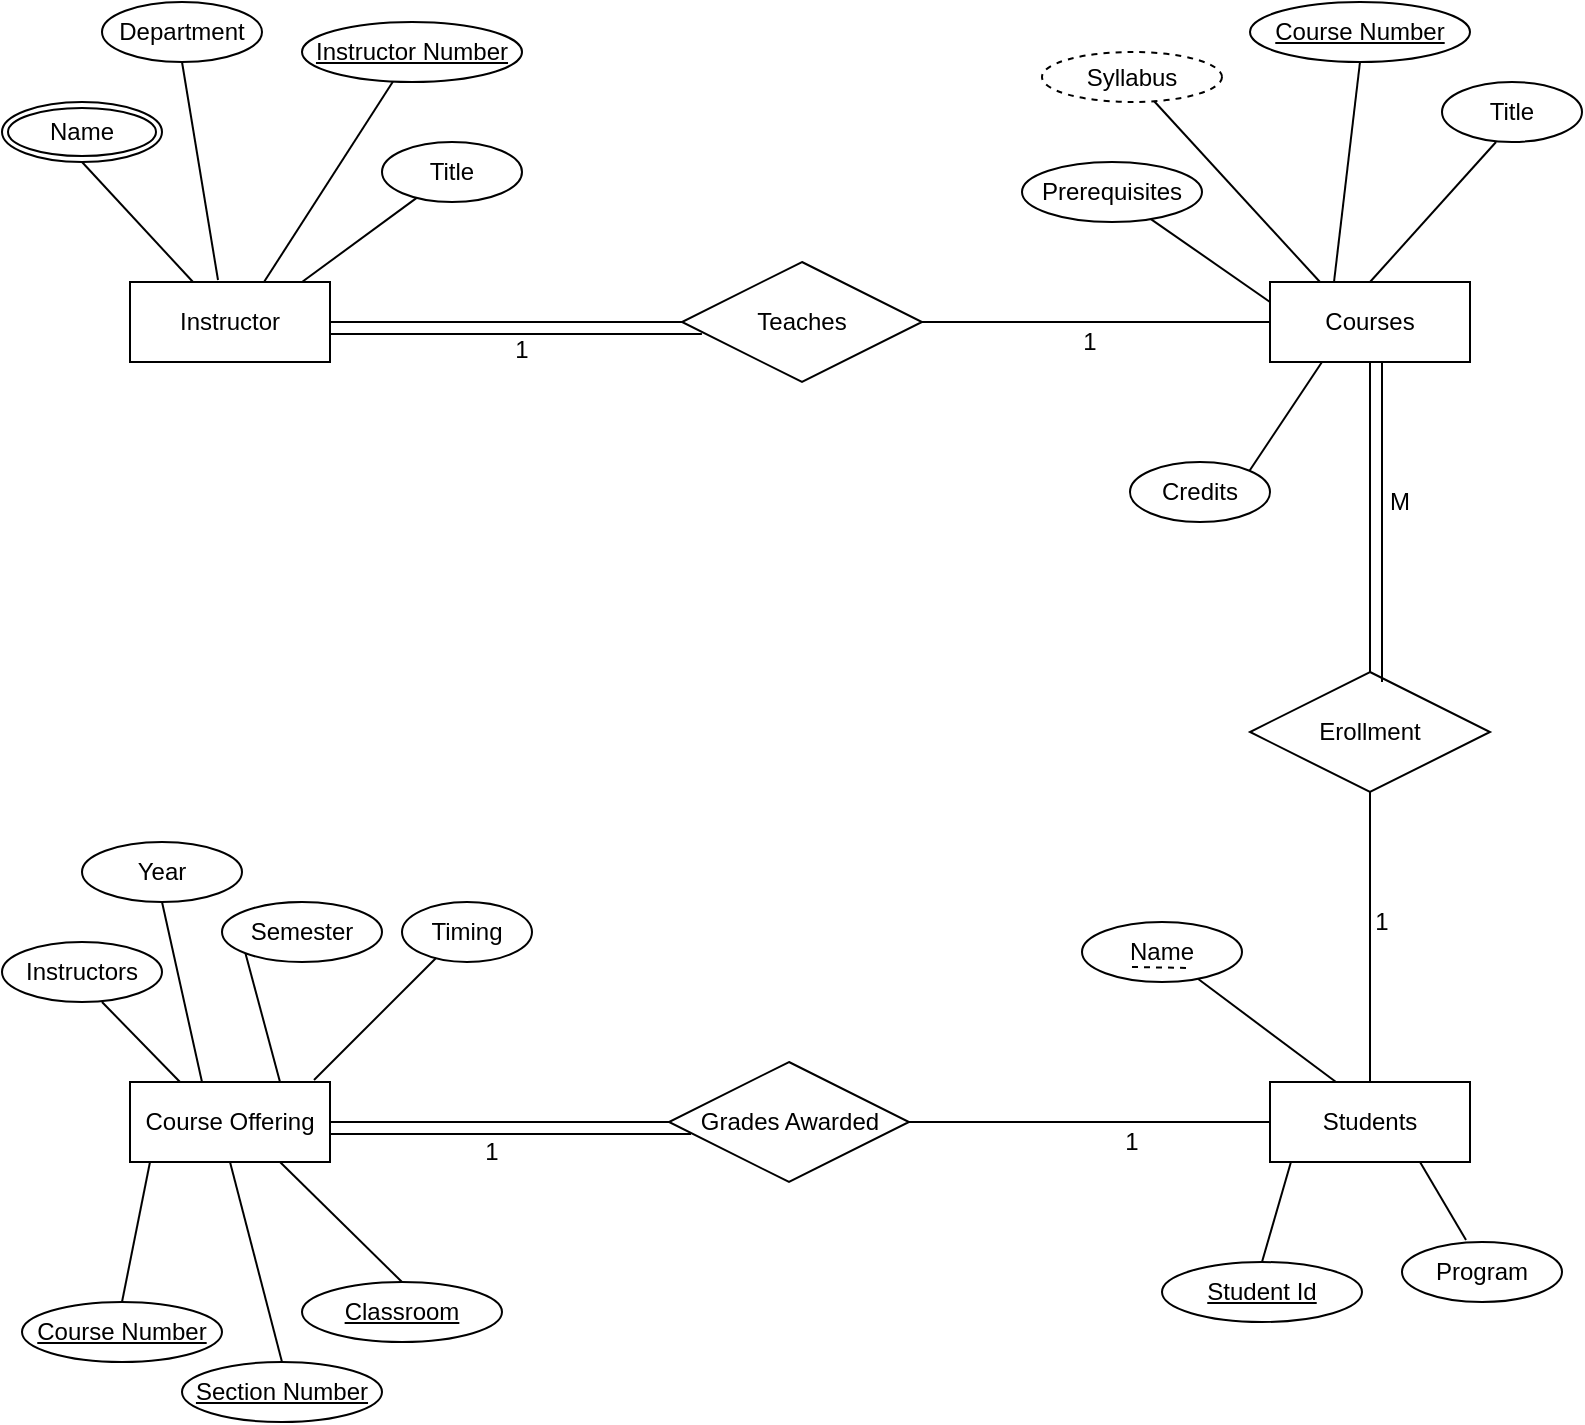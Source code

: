 <mxfile type="github" version="14.2.9">
  <diagram id="4A-kd1NXaWiSc_JnIxec" name="Page-1">
    <mxGraphModel grid="1" shadow="0" math="0" pageHeight="1169" pageWidth="827" pageScale="1" page="1" fold="1" arrows="1" connect="1" tooltips="1" guides="1" gridSize="10" dy="480" dx="868" background="#ffffff">
      <root>
        <mxCell id="0" />
        <mxCell id="1" parent="0" />
        <mxCell id="vOoToVETaaVY2huyyPpC-1" value="Course Offering" parent="1" style="whiteSpace=wrap;html=1;align=center;" vertex="1">
          <mxGeometry as="geometry" y="830" x="94" height="40" width="100" />
        </mxCell>
        <mxCell id="vOoToVETaaVY2huyyPpC-2" value="Instructor" parent="1" style="whiteSpace=wrap;html=1;align=center;" vertex="1">
          <mxGeometry as="geometry" y="430" x="94" height="40" width="100" />
        </mxCell>
        <mxCell id="vOoToVETaaVY2huyyPpC-3" value="Students" parent="1" style="whiteSpace=wrap;html=1;align=center;" vertex="1">
          <mxGeometry as="geometry" y="830" x="664" height="40" width="100" />
        </mxCell>
        <mxCell id="vOoToVETaaVY2huyyPpC-4" value="Courses" parent="1" style="whiteSpace=wrap;html=1;align=center;" vertex="1">
          <mxGeometry as="geometry" y="430" x="664" height="40" width="100" />
        </mxCell>
        <mxCell id="vOoToVETaaVY2huyyPpC-5" value="Teaches" parent="1" style="shape=rhombus;perimeter=rhombusPerimeter;whiteSpace=wrap;html=1;align=center;" vertex="1">
          <mxGeometry as="geometry" y="420" x="370" height="60" width="120" />
        </mxCell>
        <mxCell id="vOoToVETaaVY2huyyPpC-6" value="Grades Awarded" parent="1" style="shape=rhombus;perimeter=rhombusPerimeter;whiteSpace=wrap;html=1;align=center;" vertex="1">
          <mxGeometry as="geometry" y="820" x="363.5" height="60" width="120" />
        </mxCell>
        <mxCell id="vOoToVETaaVY2huyyPpC-7" value="Erollment" parent="1" style="shape=rhombus;perimeter=rhombusPerimeter;whiteSpace=wrap;html=1;align=center;" vertex="1">
          <mxGeometry as="geometry" y="625" x="654" height="60" width="120" />
        </mxCell>
        <mxCell id="vOoToVETaaVY2huyyPpC-9" value="" parent="1" edge="1" target="vOoToVETaaVY2huyyPpC-5" style="endArrow=none;html=1;exitX=1;exitY=0.5;exitDx=0;exitDy=0;entryX=0;entryY=0.5;entryDx=0;entryDy=0;" source="vOoToVETaaVY2huyyPpC-2">
          <mxGeometry as="geometry" relative="1" height="50" width="50">
            <mxPoint as="sourcePoint" y="690" x="410" />
            <mxPoint as="targetPoint" y="640" x="460" />
          </mxGeometry>
        </mxCell>
        <mxCell id="vOoToVETaaVY2huyyPpC-10" value="" parent="1" edge="1" target="vOoToVETaaVY2huyyPpC-4" style="endArrow=none;html=1;exitX=1;exitY=0.5;exitDx=0;exitDy=0;entryX=0;entryY=0.5;entryDx=0;entryDy=0;" source="vOoToVETaaVY2huyyPpC-5">
          <mxGeometry as="geometry" relative="1" height="50" width="50">
            <mxPoint as="sourcePoint" y="449.5" x="490" />
            <mxPoint as="targetPoint" y="450" x="660" />
          </mxGeometry>
        </mxCell>
        <mxCell id="vOoToVETaaVY2huyyPpC-11" value="" parent="1" edge="1" target="vOoToVETaaVY2huyyPpC-4" style="endArrow=none;html=1;exitX=0.5;exitY=0;exitDx=0;exitDy=0;entryX=0.5;entryY=1;entryDx=0;entryDy=0;" source="vOoToVETaaVY2huyyPpC-7">
          <mxGeometry as="geometry" relative="1" height="50" width="50">
            <mxPoint as="sourcePoint" y="560" x="500" />
            <mxPoint as="targetPoint" y="560" x="674" />
          </mxGeometry>
        </mxCell>
        <mxCell id="vOoToVETaaVY2huyyPpC-12" value="" parent="1" edge="1" target="vOoToVETaaVY2huyyPpC-7" style="endArrow=none;html=1;exitX=0.5;exitY=0;exitDx=0;exitDy=0;entryX=0.5;entryY=1;entryDx=0;entryDy=0;" source="vOoToVETaaVY2huyyPpC-3">
          <mxGeometry as="geometry" relative="1" height="50" width="50">
            <mxPoint as="sourcePoint" y="837" x="664" />
            <mxPoint as="targetPoint" y="655" x="771" />
          </mxGeometry>
        </mxCell>
        <mxCell id="vOoToVETaaVY2huyyPpC-13" value="" parent="1" edge="1" target="vOoToVETaaVY2huyyPpC-6" style="endArrow=none;html=1;exitX=0;exitY=0.5;exitDx=0;exitDy=0;entryX=1;entryY=0.5;entryDx=0;entryDy=0;" source="vOoToVETaaVY2huyyPpC-3">
          <mxGeometry as="geometry" relative="1" height="50" width="50">
            <mxPoint as="sourcePoint" y="895" x="570" />
            <mxPoint as="targetPoint" y="750" x="570" />
          </mxGeometry>
        </mxCell>
        <mxCell id="vOoToVETaaVY2huyyPpC-15" value="" parent="1" edge="1" target="vOoToVETaaVY2huyyPpC-1" style="endArrow=none;html=1;entryX=1;entryY=0.5;entryDx=0;entryDy=0;exitX=0;exitY=0.5;exitDx=0;exitDy=0;" source="vOoToVETaaVY2huyyPpC-6">
          <mxGeometry as="geometry" relative="1" height="50" width="50">
            <mxPoint as="sourcePoint" y="850" x="360" />
            <mxPoint as="targetPoint" y="849.5" x="194" />
          </mxGeometry>
        </mxCell>
        <mxCell id="vOoToVETaaVY2huyyPpC-16" value="Title" parent="1" style="ellipse;whiteSpace=wrap;html=1;align=center;" vertex="1">
          <mxGeometry as="geometry" y="360" x="220" height="30" width="70" />
        </mxCell>
        <mxCell id="vOoToVETaaVY2huyyPpC-17" value="Instructor Number" parent="1" style="ellipse;whiteSpace=wrap;html=1;align=center;fontStyle=4;" vertex="1">
          <mxGeometry as="geometry" y="300" x="180" height="30" width="110" />
        </mxCell>
        <mxCell id="vOoToVETaaVY2huyyPpC-18" value="Department" parent="1" style="ellipse;whiteSpace=wrap;html=1;align=center;" vertex="1">
          <mxGeometry as="geometry" y="290" x="80" height="30" width="80" />
        </mxCell>
        <mxCell id="vOoToVETaaVY2huyyPpC-20" value="Name" parent="1" style="ellipse;shape=doubleEllipse;margin=3;whiteSpace=wrap;html=1;align=center;" vertex="1">
          <mxGeometry as="geometry" y="340" x="30" height="30" width="80" />
        </mxCell>
        <mxCell id="vOoToVETaaVY2huyyPpC-21" value="" parent="1" edge="1" target="vOoToVETaaVY2huyyPpC-2" style="endArrow=none;html=1;rounded=0;exitX=0.5;exitY=1;exitDx=0;exitDy=0;" source="vOoToVETaaVY2huyyPpC-20">
          <mxGeometry as="geometry" relative="1">
            <mxPoint as="sourcePoint" y="470" x="210" />
            <mxPoint as="targetPoint" y="427" x="110" />
          </mxGeometry>
        </mxCell>
        <mxCell id="vOoToVETaaVY2huyyPpC-22" value="" parent="1" edge="1" style="endArrow=none;html=1;rounded=0;exitX=0.5;exitY=1;exitDx=0;exitDy=0;" source="vOoToVETaaVY2huyyPpC-18">
          <mxGeometry as="geometry" relative="1">
            <mxPoint as="sourcePoint" y="380" x="80" />
            <mxPoint as="targetPoint" y="429" x="138" />
          </mxGeometry>
        </mxCell>
        <mxCell id="vOoToVETaaVY2huyyPpC-23" value="" parent="1" edge="1" target="vOoToVETaaVY2huyyPpC-2" style="endArrow=none;html=1;rounded=0;entryX=0.67;entryY=0;entryDx=0;entryDy=0;entryPerimeter=0;" source="vOoToVETaaVY2huyyPpC-17">
          <mxGeometry as="geometry" relative="1">
            <mxPoint as="sourcePoint" y="332" x="220" />
            <mxPoint as="targetPoint" y="439" x="148" />
          </mxGeometry>
        </mxCell>
        <mxCell id="vOoToVETaaVY2huyyPpC-24" value="" parent="1" edge="1" style="endArrow=none;html=1;rounded=0;" source="vOoToVETaaVY2huyyPpC-16">
          <mxGeometry as="geometry" relative="1">
            <mxPoint as="sourcePoint" y="342.01" x="218.05" />
            <mxPoint as="targetPoint" y="430" x="180" />
          </mxGeometry>
        </mxCell>
        <mxCell id="vOoToVETaaVY2huyyPpC-25" value="Prerequisites" parent="1" style="ellipse;whiteSpace=wrap;html=1;align=center;" vertex="1">
          <mxGeometry as="geometry" y="370" x="540" height="30" width="90" />
        </mxCell>
        <mxCell id="vOoToVETaaVY2huyyPpC-26" value="Course Number" parent="1" style="ellipse;whiteSpace=wrap;html=1;align=center;fontStyle=4;" vertex="1">
          <mxGeometry as="geometry" y="290" x="654" height="30" width="110" />
        </mxCell>
        <mxCell id="vOoToVETaaVY2huyyPpC-28" value="Syllabus" parent="1" style="ellipse;whiteSpace=wrap;html=1;align=center;dashed=1;" vertex="1">
          <mxGeometry as="geometry" y="315" x="550" height="25" width="90" />
        </mxCell>
        <mxCell id="vOoToVETaaVY2huyyPpC-29" value="Credits" parent="1" style="ellipse;whiteSpace=wrap;html=1;align=center;" vertex="1">
          <mxGeometry as="geometry" y="520" x="594" height="30" width="70" />
        </mxCell>
        <mxCell id="vOoToVETaaVY2huyyPpC-30" value="Title" parent="1" style="ellipse;whiteSpace=wrap;html=1;align=center;" vertex="1">
          <mxGeometry as="geometry" y="330" x="750" height="30" width="70" />
        </mxCell>
        <mxCell id="vOoToVETaaVY2huyyPpC-31" value="" parent="1" edge="1" target="vOoToVETaaVY2huyyPpC-4" style="endArrow=none;html=1;rounded=0;exitX=0.5;exitY=1;exitDx=0;exitDy=0;entryX=0.32;entryY=0;entryDx=0;entryDy=0;entryPerimeter=0;" source="vOoToVETaaVY2huyyPpC-26">
          <mxGeometry as="geometry" relative="1">
            <mxPoint as="sourcePoint" y="320" x="700" />
            <mxPoint as="targetPoint" y="427" x="714" />
          </mxGeometry>
        </mxCell>
        <mxCell id="vOoToVETaaVY2huyyPpC-32" value="" parent="1" edge="1" target="vOoToVETaaVY2huyyPpC-4" style="endArrow=none;html=1;rounded=0;exitX=0.386;exitY=1;exitDx=0;exitDy=0;entryX=0.5;entryY=0;entryDx=0;entryDy=0;exitPerimeter=0;" source="vOoToVETaaVY2huyyPpC-30">
          <mxGeometry as="geometry" relative="1">
            <mxPoint as="sourcePoint" y="330" x="719" />
            <mxPoint as="targetPoint" y="440" x="706" />
          </mxGeometry>
        </mxCell>
        <mxCell id="vOoToVETaaVY2huyyPpC-33" value="" parent="1" edge="1" target="vOoToVETaaVY2huyyPpC-29" style="endArrow=none;html=1;rounded=0;entryX=1;entryY=0;entryDx=0;entryDy=0;exitX=0.26;exitY=1;exitDx=0;exitDy=0;exitPerimeter=0;" source="vOoToVETaaVY2huyyPpC-4">
          <mxGeometry as="geometry" relative="1">
            <mxPoint as="sourcePoint" y="470" x="700" />
            <mxPoint as="targetPoint" y="518" x="640" />
          </mxGeometry>
        </mxCell>
        <mxCell id="vOoToVETaaVY2huyyPpC-34" value="" parent="1" edge="1" target="vOoToVETaaVY2huyyPpC-4" style="endArrow=none;html=1;rounded=0;entryX=0.25;entryY=0;entryDx=0;entryDy=0;" source="vOoToVETaaVY2huyyPpC-28">
          <mxGeometry as="geometry" relative="1">
            <mxPoint as="sourcePoint" y="330" x="719" />
            <mxPoint as="targetPoint" y="428" x="680" />
          </mxGeometry>
        </mxCell>
        <mxCell id="vOoToVETaaVY2huyyPpC-35" value="" parent="1" edge="1" target="vOoToVETaaVY2huyyPpC-4" style="endArrow=none;html=1;rounded=0;entryX=0;entryY=0.25;entryDx=0;entryDy=0;" source="vOoToVETaaVY2huyyPpC-25">
          <mxGeometry as="geometry" relative="1">
            <mxPoint as="sourcePoint" y="349.665" x="615.341" />
            <mxPoint as="targetPoint" y="438" x="690" />
          </mxGeometry>
        </mxCell>
        <mxCell id="vOoToVETaaVY2huyyPpC-37" value="Course Number" parent="1" style="ellipse;whiteSpace=wrap;html=1;align=center;fontStyle=4;" vertex="1">
          <mxGeometry as="geometry" y="940" x="40" height="30" width="100" />
        </mxCell>
        <mxCell id="vOoToVETaaVY2huyyPpC-38" value="Year" parent="1" style="ellipse;whiteSpace=wrap;html=1;align=center;" vertex="1">
          <mxGeometry as="geometry" y="710" x="70" height="30" width="80" />
        </mxCell>
        <mxCell id="vOoToVETaaVY2huyyPpC-39" value="Section Number" parent="1" style="ellipse;whiteSpace=wrap;html=1;align=center;fontStyle=4;" vertex="1">
          <mxGeometry as="geometry" y="970" x="120" height="30" width="100" />
        </mxCell>
        <mxCell id="vOoToVETaaVY2huyyPpC-41" value="Instructors" parent="1" style="ellipse;whiteSpace=wrap;html=1;align=center;" vertex="1">
          <mxGeometry as="geometry" y="760" x="30" height="30" width="80" />
        </mxCell>
        <mxCell id="vOoToVETaaVY2huyyPpC-43" value="Semester" parent="1" style="ellipse;whiteSpace=wrap;html=1;align=center;" vertex="1">
          <mxGeometry as="geometry" y="740" x="140" height="30" width="80" />
        </mxCell>
        <mxCell id="vOoToVETaaVY2huyyPpC-44" value="" parent="1" edge="1" target="vOoToVETaaVY2huyyPpC-39" style="endArrow=none;html=1;entryX=0.5;entryY=0;entryDx=0;entryDy=0;exitX=0.5;exitY=1;exitDx=0;exitDy=0;" source="vOoToVETaaVY2huyyPpC-1">
          <mxGeometry as="geometry" relative="1" height="50" width="50">
            <mxPoint as="sourcePoint" y="860" x="373.5" />
            <mxPoint as="targetPoint" y="860" x="204" />
          </mxGeometry>
        </mxCell>
        <mxCell id="vOoToVETaaVY2huyyPpC-45" value="" parent="1" edge="1" target="vOoToVETaaVY2huyyPpC-37" style="endArrow=none;html=1;exitX=0.5;exitY=1;exitDx=0;exitDy=0;entryX=0.5;entryY=0;entryDx=0;entryDy=0;">
          <mxGeometry as="geometry" relative="1" height="50" width="50">
            <mxPoint as="sourcePoint" y="870" x="104" />
            <mxPoint as="targetPoint" y="940" x="102" />
          </mxGeometry>
        </mxCell>
        <mxCell id="vOoToVETaaVY2huyyPpC-46" value="" parent="1" edge="1" target="vOoToVETaaVY2huyyPpC-1" style="endArrow=none;html=1;entryX=0.25;entryY=0;entryDx=0;entryDy=0;exitX=0.5;exitY=1;exitDx=0;exitDy=0;">
          <mxGeometry as="geometry" relative="1" height="50" width="50">
            <mxPoint as="sourcePoint" y="790" x="80" />
            <mxPoint as="targetPoint" y="890" x="136" />
          </mxGeometry>
        </mxCell>
        <mxCell id="vOoToVETaaVY2huyyPpC-47" value="" parent="1" edge="1" style="endArrow=none;html=1;exitX=0.5;exitY=1;exitDx=0;exitDy=0;" source="vOoToVETaaVY2huyyPpC-38">
          <mxGeometry as="geometry" relative="1" height="50" width="50">
            <mxPoint as="sourcePoint" y="740" x="150" />
            <mxPoint as="targetPoint" y="830" x="130" />
          </mxGeometry>
        </mxCell>
        <mxCell id="vOoToVETaaVY2huyyPpC-48" value="" parent="1" edge="1" target="vOoToVETaaVY2huyyPpC-1" style="endArrow=none;html=1;exitX=0;exitY=1;exitDx=0;exitDy=0;entryX=0.75;entryY=0;entryDx=0;entryDy=0;" source="vOoToVETaaVY2huyyPpC-43">
          <mxGeometry as="geometry" relative="1" height="50" width="50">
            <mxPoint as="sourcePoint" y="740" x="203" />
            <mxPoint as="targetPoint" y="828" x="180" />
          </mxGeometry>
        </mxCell>
        <mxCell id="vOoToVETaaVY2huyyPpC-49" value="Student Id" parent="1" style="ellipse;whiteSpace=wrap;html=1;align=center;fontStyle=4;" vertex="1">
          <mxGeometry as="geometry" y="920" x="610" height="30" width="100" />
        </mxCell>
        <mxCell id="vOoToVETaaVY2huyyPpC-50" value="Program" parent="1" style="ellipse;whiteSpace=wrap;html=1;align=center;" vertex="1">
          <mxGeometry as="geometry" y="910" x="730" height="30" width="80" />
        </mxCell>
        <mxCell id="vOoToVETaaVY2huyyPpC-51" value="Name" parent="1" style="ellipse;whiteSpace=wrap;html=1;align=center;" vertex="1">
          <mxGeometry as="geometry" y="750" x="570" height="30" width="80" />
        </mxCell>
        <mxCell id="vOoToVETaaVY2huyyPpC-52" value="" parent="1" edge="1" target="vOoToVETaaVY2huyyPpC-3" style="endArrow=none;html=1;entryX=0.33;entryY=0;entryDx=0;entryDy=0;entryPerimeter=0;" source="vOoToVETaaVY2huyyPpC-51">
          <mxGeometry as="geometry" relative="1" height="50" width="50">
            <mxPoint as="sourcePoint" y="730" x="632" />
            <mxPoint as="targetPoint" y="830" x="688" />
          </mxGeometry>
        </mxCell>
        <mxCell id="vOoToVETaaVY2huyyPpC-54" value="" parent="1" edge="1" target="vOoToVETaaVY2huyyPpC-49" style="endArrow=none;html=1;entryX=0.5;entryY=0;entryDx=0;entryDy=0;">
          <mxGeometry as="geometry" relative="1" height="50" width="50">
            <mxPoint as="sourcePoint" y="869.996" x="674.474" />
            <mxPoint as="targetPoint" y="921.59" x="743.53" />
          </mxGeometry>
        </mxCell>
        <mxCell id="vOoToVETaaVY2huyyPpC-55" value="" parent="1" edge="1" target="vOoToVETaaVY2huyyPpC-50" style="endArrow=none;html=1;entryX=0.4;entryY=-0.033;entryDx=0;entryDy=0;exitX=0.75;exitY=1;exitDx=0;exitDy=0;entryPerimeter=0;" source="vOoToVETaaVY2huyyPpC-3">
          <mxGeometry as="geometry" relative="1" height="50" width="50">
            <mxPoint as="sourcePoint" y="879.996" x="684.474" />
            <mxPoint as="targetPoint" y="930" x="670" />
          </mxGeometry>
        </mxCell>
        <mxCell id="vOoToVETaaVY2huyyPpC-56" value="" parent="1" edge="1" style="endArrow=none;dashed=1;html=1;">
          <mxGeometry as="geometry" relative="1" height="50" width="50">
            <mxPoint as="sourcePoint" y="772.5" x="595" />
            <mxPoint as="targetPoint" y="773" x="625" />
          </mxGeometry>
        </mxCell>
        <mxCell id="vOoToVETaaVY2huyyPpC-57" value="Timing" parent="1" style="ellipse;whiteSpace=wrap;html=1;align=center;" vertex="1">
          <mxGeometry as="geometry" y="740" x="230" height="30" width="65" />
        </mxCell>
        <mxCell id="vOoToVETaaVY2huyyPpC-60" value="Classroom" parent="1" style="ellipse;whiteSpace=wrap;html=1;align=center;fontStyle=4;" vertex="1">
          <mxGeometry as="geometry" y="930" x="180" height="30" width="100" />
        </mxCell>
        <mxCell id="vOoToVETaaVY2huyyPpC-61" value="" parent="1" edge="1" target="vOoToVETaaVY2huyyPpC-60" style="endArrow=none;html=1;exitX=0.75;exitY=1;exitDx=0;exitDy=0;entryX=0.5;entryY=0;entryDx=0;entryDy=0;" source="vOoToVETaaVY2huyyPpC-1">
          <mxGeometry as="geometry" relative="1" height="50" width="50">
            <mxPoint as="sourcePoint" y="880" x="154" />
            <mxPoint as="targetPoint" y="980" x="175" />
          </mxGeometry>
        </mxCell>
        <mxCell id="vOoToVETaaVY2huyyPpC-62" value="" parent="1" edge="1" target="vOoToVETaaVY2huyyPpC-1" style="endArrow=none;html=1;exitX=0.262;exitY=0.933;exitDx=0;exitDy=0;entryX=0.92;entryY=-0.025;entryDx=0;entryDy=0;exitPerimeter=0;entryPerimeter=0;" source="vOoToVETaaVY2huyyPpC-57">
          <mxGeometry as="geometry" relative="1" height="50" width="50">
            <mxPoint as="sourcePoint" y="775.607" x="161.716" />
            <mxPoint as="targetPoint" y="840" x="179" />
          </mxGeometry>
        </mxCell>
        <mxCell id="vOoToVETaaVY2huyyPpC-63" value="" parent="1" edge="1" target="vOoToVETaaVY2huyyPpC-5" style="endArrow=none;html=1;entryX=0.083;entryY=0.6;entryDx=0;entryDy=0;entryPerimeter=0;">
          <mxGeometry as="geometry" relative="1" height="50" width="50">
            <mxPoint as="sourcePoint" y="456" x="194" />
            <mxPoint as="targetPoint" y="457" x="370" />
          </mxGeometry>
        </mxCell>
        <mxCell id="vOoToVETaaVY2huyyPpC-64" value="" parent="1" edge="1" style="endArrow=none;html=1;entryX=0.59;entryY=1;entryDx=0;entryDy=0;entryPerimeter=0;exitX=0.575;exitY=0.083;exitDx=0;exitDy=0;exitPerimeter=0;">
          <mxGeometry as="geometry" relative="1" height="50" width="50">
            <mxPoint as="sourcePoint" y="629.98" x="720" />
            <mxPoint as="targetPoint" y="470" x="720" />
          </mxGeometry>
        </mxCell>
        <mxCell id="vOoToVETaaVY2huyyPpC-65" value="" parent="1" edge="1" style="endArrow=none;html=1;entryX=1;entryY=0.5;entryDx=0;entryDy=0;">
          <mxGeometry as="geometry" relative="1" height="50" width="50">
            <mxPoint as="sourcePoint" y="856" x="374.5" />
            <mxPoint as="targetPoint" y="856" x="194" />
          </mxGeometry>
        </mxCell>
        <mxCell id="vOoToVETaaVY2huyyPpC-66" value="1" parent="1" style="text;html=1;strokeColor=none;fillColor=none;align=center;verticalAlign=middle;whiteSpace=wrap;rounded=0;" vertex="1">
          <mxGeometry as="geometry" y="454" x="270" height="20" width="40" />
        </mxCell>
        <mxCell id="vOoToVETaaVY2huyyPpC-67" value="1" parent="1" style="text;html=1;strokeColor=none;fillColor=none;align=center;verticalAlign=middle;whiteSpace=wrap;rounded=0;" vertex="1">
          <mxGeometry as="geometry" y="450" x="554" height="20" width="40" />
        </mxCell>
        <mxCell id="vOoToVETaaVY2huyyPpC-68" value="1" parent="1" style="text;html=1;strokeColor=none;fillColor=none;align=center;verticalAlign=middle;whiteSpace=wrap;rounded=0;" vertex="1">
          <mxGeometry as="geometry" y="740" x="700" height="20" width="40" />
        </mxCell>
        <mxCell id="vOoToVETaaVY2huyyPpC-69" value="M" parent="1" style="text;html=1;strokeColor=none;fillColor=none;align=center;verticalAlign=middle;whiteSpace=wrap;rounded=0;" vertex="1">
          <mxGeometry as="geometry" y="530" x="709" height="20" width="40" />
        </mxCell>
        <mxCell id="vOoToVETaaVY2huyyPpC-72" value="1" parent="1" style="text;html=1;strokeColor=none;fillColor=none;align=center;verticalAlign=middle;whiteSpace=wrap;rounded=0;" vertex="1">
          <mxGeometry as="geometry" y="855" x="255" height="20" width="40" />
        </mxCell>
        <mxCell id="vOoToVETaaVY2huyyPpC-73" value="1" parent="1" style="text;html=1;strokeColor=none;fillColor=none;align=center;verticalAlign=middle;whiteSpace=wrap;rounded=0;" vertex="1">
          <mxGeometry as="geometry" y="850" x="575" height="20" width="40" />
        </mxCell>
      </root>
    </mxGraphModel>
  </diagram>
</mxfile>
